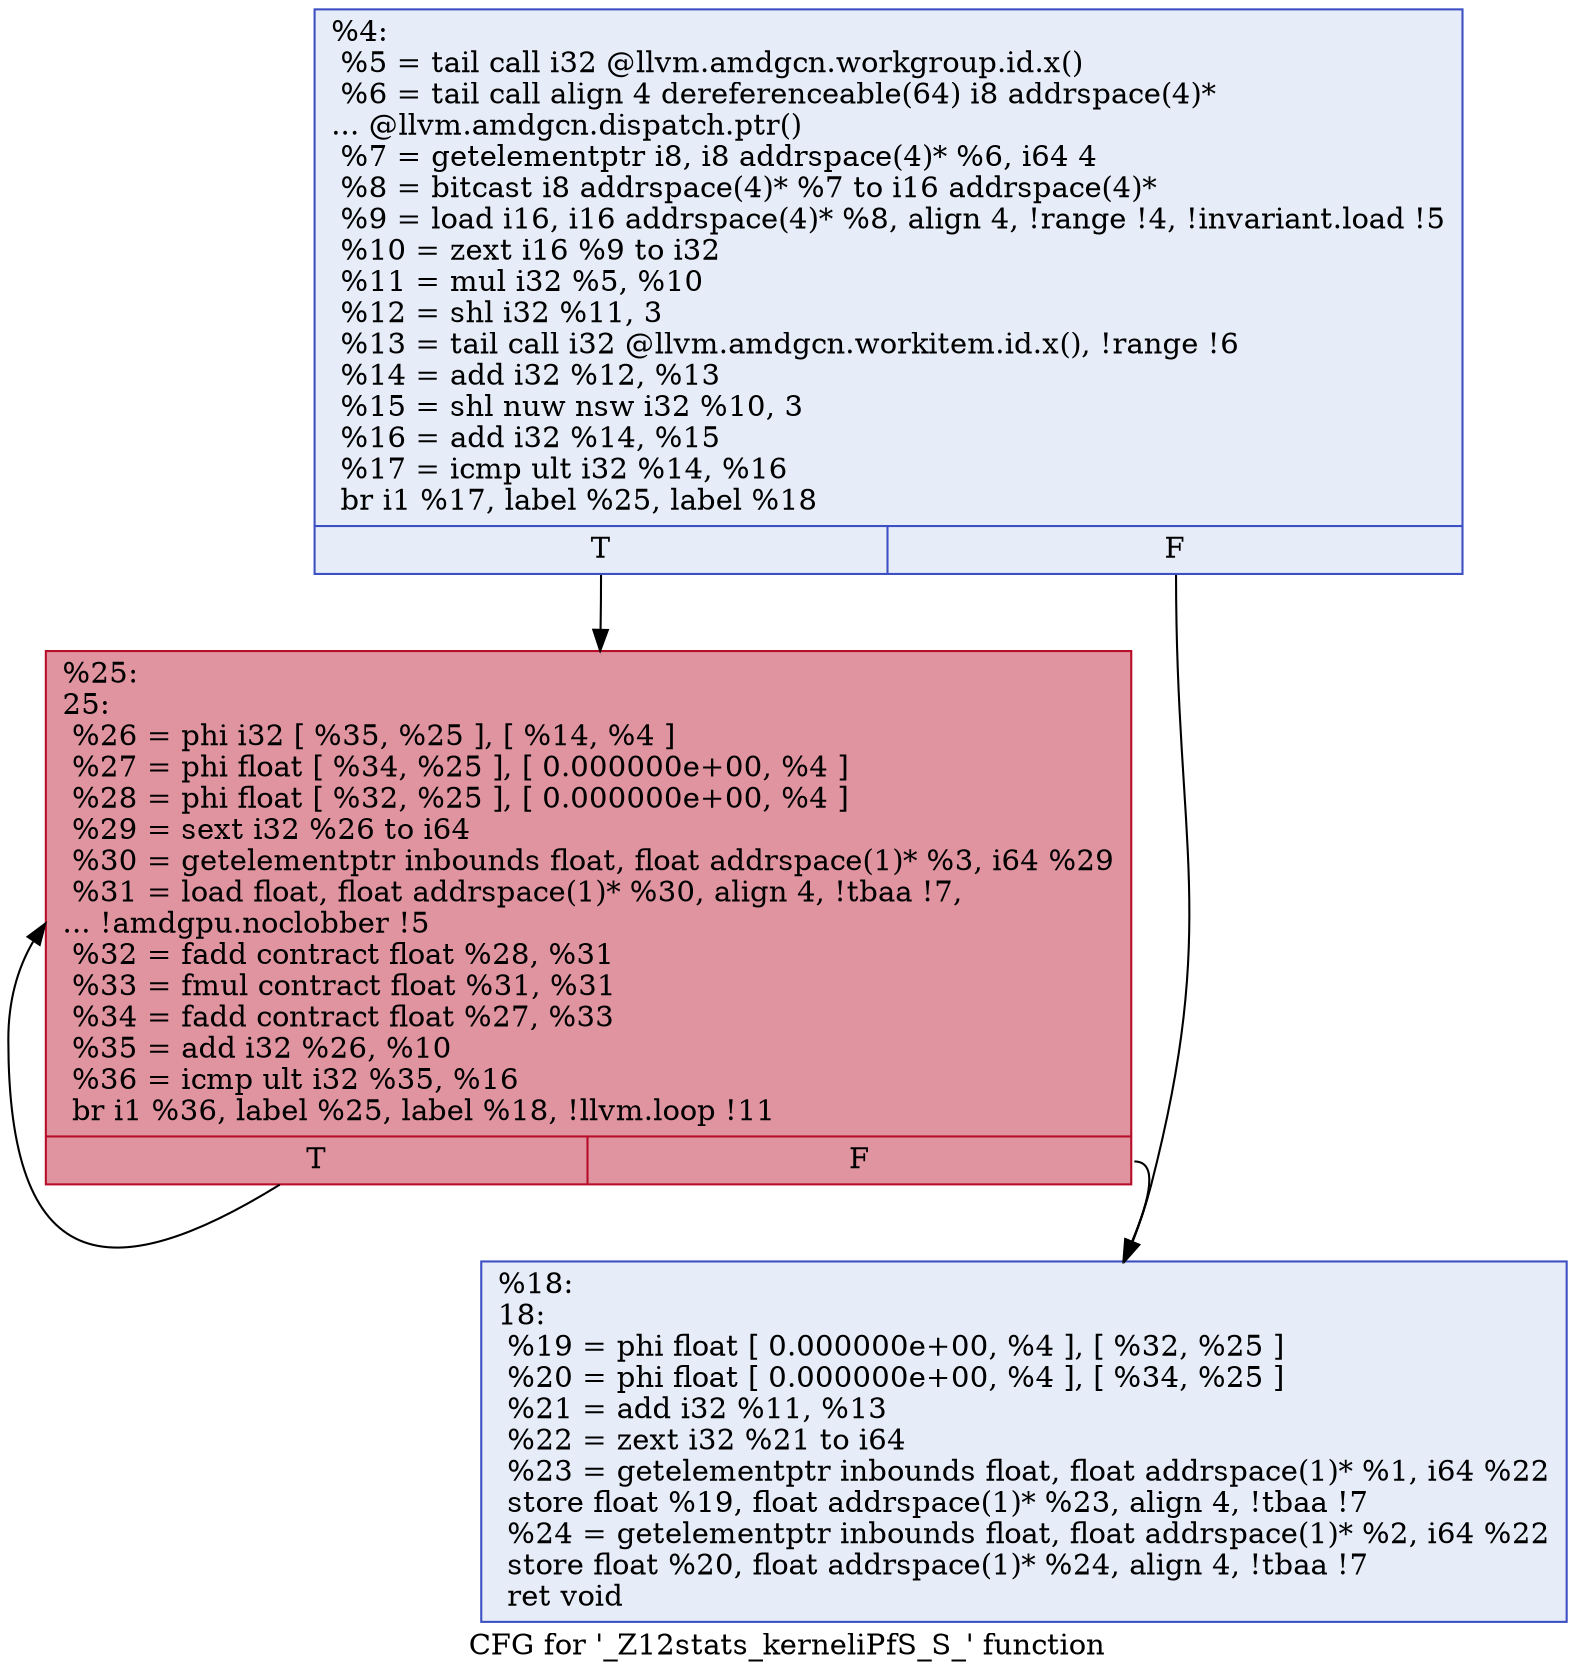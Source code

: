 digraph "CFG for '_Z12stats_kerneliPfS_S_' function" {
	label="CFG for '_Z12stats_kerneliPfS_S_' function";

	Node0x62e2350 [shape=record,color="#3d50c3ff", style=filled, fillcolor="#c7d7f070",label="{%4:\l  %5 = tail call i32 @llvm.amdgcn.workgroup.id.x()\l  %6 = tail call align 4 dereferenceable(64) i8 addrspace(4)*\l... @llvm.amdgcn.dispatch.ptr()\l  %7 = getelementptr i8, i8 addrspace(4)* %6, i64 4\l  %8 = bitcast i8 addrspace(4)* %7 to i16 addrspace(4)*\l  %9 = load i16, i16 addrspace(4)* %8, align 4, !range !4, !invariant.load !5\l  %10 = zext i16 %9 to i32\l  %11 = mul i32 %5, %10\l  %12 = shl i32 %11, 3\l  %13 = tail call i32 @llvm.amdgcn.workitem.id.x(), !range !6\l  %14 = add i32 %12, %13\l  %15 = shl nuw nsw i32 %10, 3\l  %16 = add i32 %14, %15\l  %17 = icmp ult i32 %14, %16\l  br i1 %17, label %25, label %18\l|{<s0>T|<s1>F}}"];
	Node0x62e2350:s0 -> Node0x62e44c0;
	Node0x62e2350:s1 -> Node0x62e4550;
	Node0x62e4550 [shape=record,color="#3d50c3ff", style=filled, fillcolor="#c7d7f070",label="{%18:\l18:                                               \l  %19 = phi float [ 0.000000e+00, %4 ], [ %32, %25 ]\l  %20 = phi float [ 0.000000e+00, %4 ], [ %34, %25 ]\l  %21 = add i32 %11, %13\l  %22 = zext i32 %21 to i64\l  %23 = getelementptr inbounds float, float addrspace(1)* %1, i64 %22\l  store float %19, float addrspace(1)* %23, align 4, !tbaa !7\l  %24 = getelementptr inbounds float, float addrspace(1)* %2, i64 %22\l  store float %20, float addrspace(1)* %24, align 4, !tbaa !7\l  ret void\l}"];
	Node0x62e44c0 [shape=record,color="#b70d28ff", style=filled, fillcolor="#b70d2870",label="{%25:\l25:                                               \l  %26 = phi i32 [ %35, %25 ], [ %14, %4 ]\l  %27 = phi float [ %34, %25 ], [ 0.000000e+00, %4 ]\l  %28 = phi float [ %32, %25 ], [ 0.000000e+00, %4 ]\l  %29 = sext i32 %26 to i64\l  %30 = getelementptr inbounds float, float addrspace(1)* %3, i64 %29\l  %31 = load float, float addrspace(1)* %30, align 4, !tbaa !7,\l... !amdgpu.noclobber !5\l  %32 = fadd contract float %28, %31\l  %33 = fmul contract float %31, %31\l  %34 = fadd contract float %27, %33\l  %35 = add i32 %26, %10\l  %36 = icmp ult i32 %35, %16\l  br i1 %36, label %25, label %18, !llvm.loop !11\l|{<s0>T|<s1>F}}"];
	Node0x62e44c0:s0 -> Node0x62e44c0;
	Node0x62e44c0:s1 -> Node0x62e4550;
}
